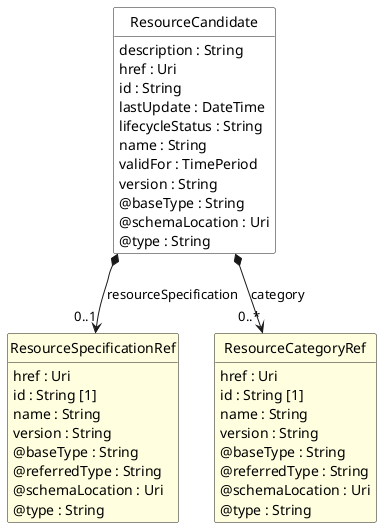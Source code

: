 @startuml
hide circle
hide methods
hide stereotype
show <<Enumeration>> stereotype
skinparam class {
   BackgroundColor<<Enumeration>> #E6F5F7
   BackgroundColor<<Ref>> #FFFFE0
   BackgroundColor<<Pivot>> #FFFFFFF
   BackgroundColor<<SimpleType>> #E2F0DA
   BackgroundColor #FCF2E3
}

class ResourceCandidate <<Pivot>> {
    description : String
    href : Uri
    id : String
    lastUpdate : DateTime
    lifecycleStatus : String
    name : String
    validFor : TimePeriod
    version : String
    @baseType : String
    @schemaLocation : Uri
    @type : String
}

class ResourceSpecificationRef  <<Ref>> {
    href : Uri
    id : String [1]
    name : String
    version : String
    @baseType : String
    @referredType : String
    @schemaLocation : Uri
    @type : String
}

class ResourceCategoryRef  <<Ref>> {
    href : Uri
    id : String [1]
    name : String
    version : String
    @baseType : String
    @referredType : String
    @schemaLocation : Uri
    @type : String
}

ResourceCandidate *-->  "0..*" ResourceCategoryRef : category

ResourceCandidate *-->  "0..1" ResourceSpecificationRef : resourceSpecification

@enduml
